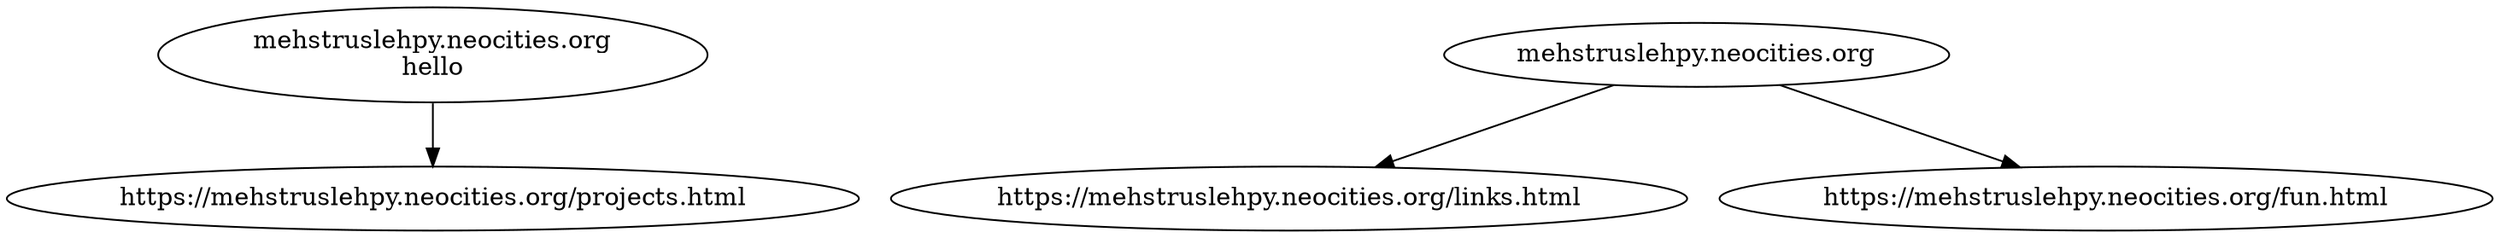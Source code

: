 digraph {
"mehstruslehpy.neocities.org\nhello" -> "https://mehstruslehpy.neocities.org/projects.html";
"mehstruslehpy.neocities.org" -> "https://mehstruslehpy.neocities.org/links.html";
"mehstruslehpy.neocities.org" -> "https://mehstruslehpy.neocities.org/fun.html";
}
